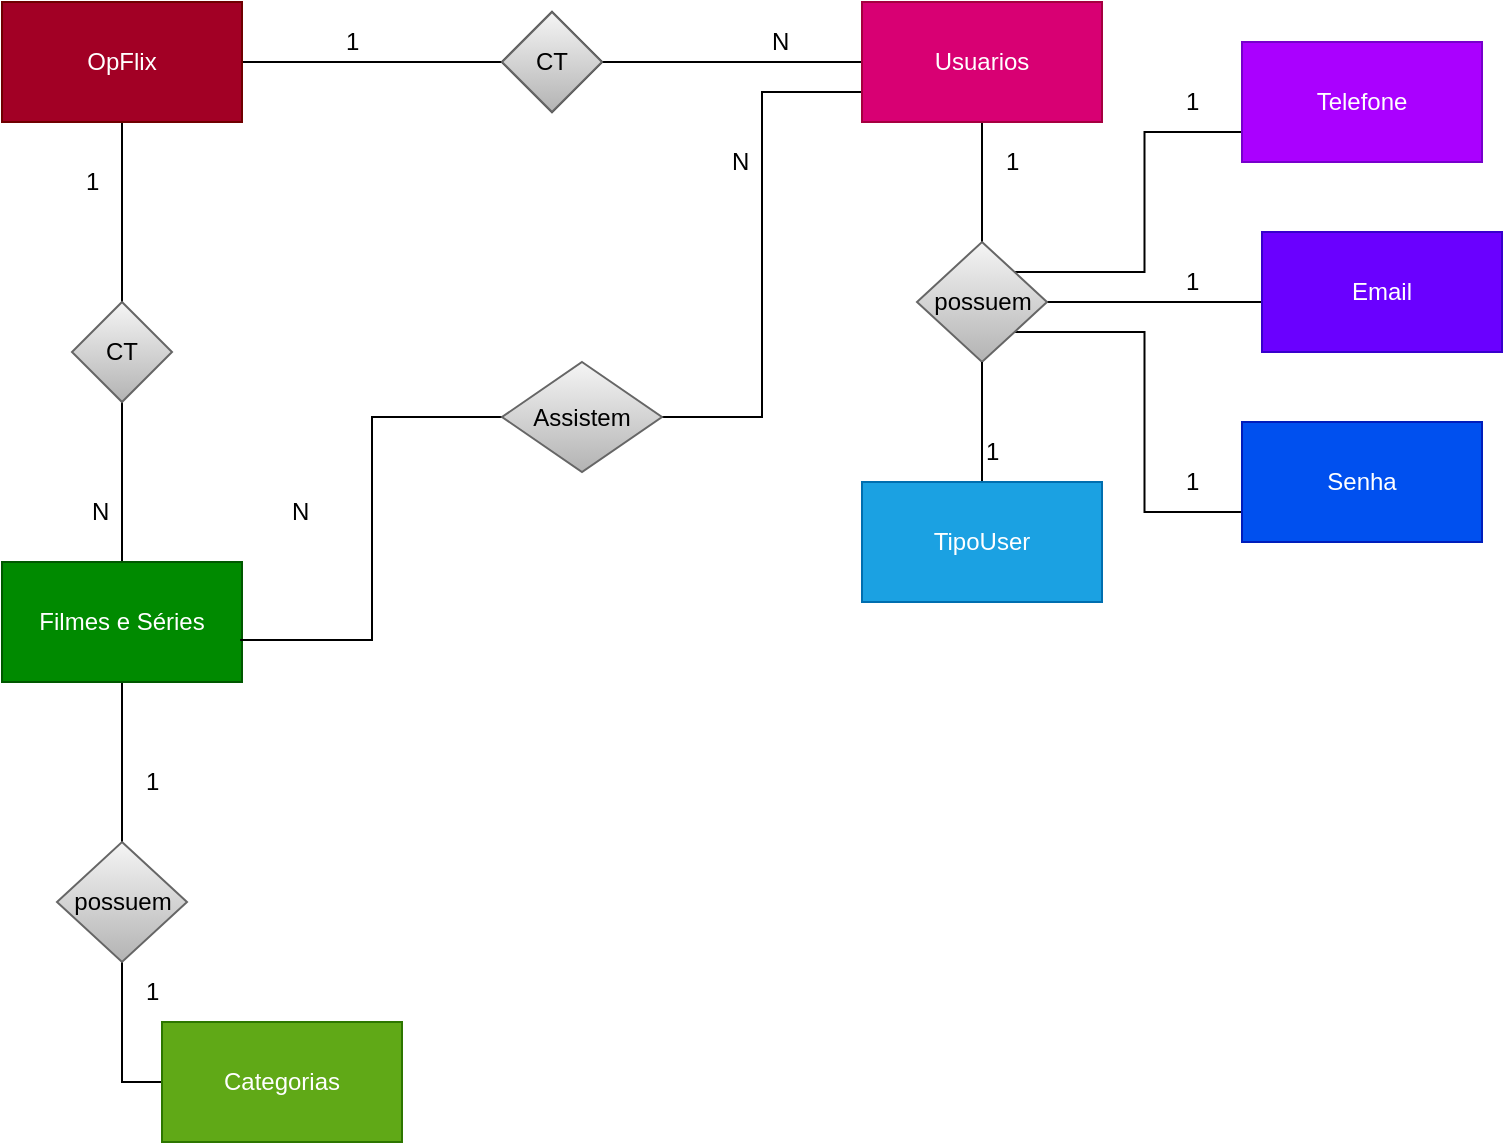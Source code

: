 <mxfile version="11.1.4" type="device"><diagram id="ZJYgaAGCyAN-b_0MWOb1" name="Page-1"><mxGraphModel dx="942" dy="616" grid="1" gridSize="10" guides="1" tooltips="1" connect="1" arrows="1" fold="1" page="1" pageScale="1" pageWidth="827" pageHeight="1169" math="0" shadow="0"><root><mxCell id="0"/><mxCell id="1" parent="0"/><mxCell id="7H1kOe0zTHcRQGW8op9f-2" style="edgeStyle=orthogonalEdgeStyle;rounded=0;orthogonalLoop=1;jettySize=auto;html=1;exitX=1;exitY=0.5;exitDx=0;exitDy=0;strokeWidth=1;endArrow=none;endFill=0;" edge="1" parent="1" source="7H1kOe0zTHcRQGW8op9f-1"><mxGeometry relative="1" as="geometry"><mxPoint x="280" y="328" as="targetPoint"/></mxGeometry></mxCell><mxCell id="7H1kOe0zTHcRQGW8op9f-11" style="edgeStyle=orthogonalEdgeStyle;rounded=0;orthogonalLoop=1;jettySize=auto;html=1;exitX=0.5;exitY=1;exitDx=0;exitDy=0;endArrow=none;endFill=0;strokeWidth=1;" edge="1" parent="1" source="7H1kOe0zTHcRQGW8op9f-1"><mxGeometry relative="1" as="geometry"><mxPoint x="80" y="458" as="targetPoint"/></mxGeometry></mxCell><mxCell id="7H1kOe0zTHcRQGW8op9f-1" value="OpFlix" style="rounded=0;whiteSpace=wrap;html=1;fillColor=#a20025;strokeColor=#6F0000;fontColor=#ffffff;" vertex="1" parent="1"><mxGeometry x="20" y="298" width="120" height="60" as="geometry"/></mxCell><mxCell id="7H1kOe0zTHcRQGW8op9f-7" style="edgeStyle=orthogonalEdgeStyle;rounded=0;orthogonalLoop=1;jettySize=auto;html=1;exitX=1;exitY=0.5;exitDx=0;exitDy=0;endArrow=none;endFill=0;strokeWidth=1;" edge="1" parent="1" source="7H1kOe0zTHcRQGW8op9f-5" target="7H1kOe0zTHcRQGW8op9f-6"><mxGeometry relative="1" as="geometry"/></mxCell><mxCell id="7H1kOe0zTHcRQGW8op9f-5" value="CT" style="rhombus;whiteSpace=wrap;html=1;" vertex="1" parent="1"><mxGeometry x="270" y="303" width="50" height="50" as="geometry"/></mxCell><mxCell id="7H1kOe0zTHcRQGW8op9f-23" style="edgeStyle=orthogonalEdgeStyle;rounded=0;orthogonalLoop=1;jettySize=auto;html=1;exitX=0.5;exitY=1;exitDx=0;exitDy=0;endArrow=none;endFill=0;strokeWidth=1;" edge="1" parent="1" source="7H1kOe0zTHcRQGW8op9f-6"><mxGeometry relative="1" as="geometry"><mxPoint x="510" y="428" as="targetPoint"/></mxGeometry></mxCell><mxCell id="7H1kOe0zTHcRQGW8op9f-31" style="edgeStyle=orthogonalEdgeStyle;rounded=0;orthogonalLoop=1;jettySize=auto;html=1;exitX=0;exitY=0.75;exitDx=0;exitDy=0;entryX=1;entryY=0.5;entryDx=0;entryDy=0;endArrow=none;endFill=0;strokeWidth=1;" edge="1" parent="1" source="7H1kOe0zTHcRQGW8op9f-6" target="7H1kOe0zTHcRQGW8op9f-30"><mxGeometry relative="1" as="geometry"/></mxCell><mxCell id="7H1kOe0zTHcRQGW8op9f-6" value="Usuarios" style="rounded=0;whiteSpace=wrap;html=1;fillColor=#d80073;strokeColor=#A50040;fontColor=#ffffff;" vertex="1" parent="1"><mxGeometry x="450" y="298" width="120" height="60" as="geometry"/></mxCell><mxCell id="7H1kOe0zTHcRQGW8op9f-9" value="1" style="text;html=1;resizable=0;points=[];autosize=1;align=left;verticalAlign=top;spacingTop=-4;" vertex="1" parent="1"><mxGeometry x="190" y="308" width="20" height="20" as="geometry"/></mxCell><mxCell id="7H1kOe0zTHcRQGW8op9f-10" value="N" style="text;html=1;resizable=0;points=[];autosize=1;align=left;verticalAlign=top;spacingTop=-4;" vertex="1" parent="1"><mxGeometry x="403" y="308" width="20" height="20" as="geometry"/></mxCell><mxCell id="7H1kOe0zTHcRQGW8op9f-13" style="edgeStyle=orthogonalEdgeStyle;rounded=0;orthogonalLoop=1;jettySize=auto;html=1;exitX=0.5;exitY=1;exitDx=0;exitDy=0;endArrow=none;endFill=0;strokeWidth=1;" edge="1" parent="1" source="7H1kOe0zTHcRQGW8op9f-12"><mxGeometry relative="1" as="geometry"><mxPoint x="80" y="578" as="targetPoint"/></mxGeometry></mxCell><mxCell id="7H1kOe0zTHcRQGW8op9f-12" value="CT" style="rhombus;whiteSpace=wrap;html=1;gradientColor=#b3b3b3;fillColor=#f5f5f5;strokeColor=#666666;" vertex="1" parent="1"><mxGeometry x="55" y="448" width="50" height="50" as="geometry"/></mxCell><mxCell id="7H1kOe0zTHcRQGW8op9f-15" style="edgeStyle=orthogonalEdgeStyle;rounded=0;orthogonalLoop=1;jettySize=auto;html=1;exitX=0.5;exitY=1;exitDx=0;exitDy=0;endArrow=none;endFill=0;strokeWidth=1;" edge="1" parent="1" source="7H1kOe0zTHcRQGW8op9f-14"><mxGeometry relative="1" as="geometry"><mxPoint x="80" y="738" as="targetPoint"/></mxGeometry></mxCell><mxCell id="7H1kOe0zTHcRQGW8op9f-14" value="Filmes e Séries" style="rounded=0;whiteSpace=wrap;html=1;fillColor=#008a00;strokeColor=#005700;fontColor=#ffffff;" vertex="1" parent="1"><mxGeometry x="20" y="578" width="120" height="60" as="geometry"/></mxCell><mxCell id="7H1kOe0zTHcRQGW8op9f-18" style="edgeStyle=orthogonalEdgeStyle;rounded=0;orthogonalLoop=1;jettySize=auto;html=1;exitX=0.5;exitY=1;exitDx=0;exitDy=0;endArrow=none;endFill=0;strokeWidth=1;entryX=0;entryY=0.5;entryDx=0;entryDy=0;" edge="1" parent="1" target="7H1kOe0zTHcRQGW8op9f-19"><mxGeometry relative="1" as="geometry"><mxPoint x="80" y="848" as="targetPoint"/><mxPoint x="80" y="778" as="sourcePoint"/><Array as="points"><mxPoint x="80" y="838"/></Array></mxGeometry></mxCell><mxCell id="7H1kOe0zTHcRQGW8op9f-19" value="Categorias" style="rounded=0;whiteSpace=wrap;html=1;fillColor=#60a917;strokeColor=#2D7600;fontColor=#ffffff;" vertex="1" parent="1"><mxGeometry x="100" y="808" width="120" height="60" as="geometry"/></mxCell><mxCell id="7H1kOe0zTHcRQGW8op9f-24" value="CT" style="rhombus;whiteSpace=wrap;html=1;gradientColor=#b3b3b3;fillColor=#f5f5f5;strokeColor=#666666;" vertex="1" parent="1"><mxGeometry x="270" y="303" width="50" height="50" as="geometry"/></mxCell><mxCell id="7H1kOe0zTHcRQGW8op9f-27" style="edgeStyle=orthogonalEdgeStyle;rounded=0;orthogonalLoop=1;jettySize=auto;html=1;exitX=0.5;exitY=1;exitDx=0;exitDy=0;endArrow=none;endFill=0;strokeWidth=1;" edge="1" parent="1" source="7H1kOe0zTHcRQGW8op9f-25"><mxGeometry relative="1" as="geometry"><mxPoint x="510" y="528" as="targetPoint"/></mxGeometry></mxCell><mxCell id="7H1kOe0zTHcRQGW8op9f-34" style="edgeStyle=orthogonalEdgeStyle;rounded=0;orthogonalLoop=1;jettySize=auto;html=1;exitX=1;exitY=0.5;exitDx=0;exitDy=0;endArrow=none;endFill=0;strokeWidth=1;" edge="1" parent="1" source="7H1kOe0zTHcRQGW8op9f-25"><mxGeometry relative="1" as="geometry"><mxPoint x="650" y="448" as="targetPoint"/></mxGeometry></mxCell><mxCell id="7H1kOe0zTHcRQGW8op9f-36" style="edgeStyle=orthogonalEdgeStyle;rounded=0;orthogonalLoop=1;jettySize=auto;html=1;exitX=1;exitY=0;exitDx=0;exitDy=0;endArrow=none;endFill=0;strokeWidth=1;entryX=0;entryY=0.75;entryDx=0;entryDy=0;" edge="1" parent="1" source="7H1kOe0zTHcRQGW8op9f-25" target="7H1kOe0zTHcRQGW8op9f-37"><mxGeometry relative="1" as="geometry"><mxPoint x="630" y="368" as="targetPoint"/></mxGeometry></mxCell><mxCell id="7H1kOe0zTHcRQGW8op9f-40" style="edgeStyle=orthogonalEdgeStyle;rounded=0;orthogonalLoop=1;jettySize=auto;html=1;exitX=1;exitY=1;exitDx=0;exitDy=0;entryX=0;entryY=0.75;entryDx=0;entryDy=0;endArrow=none;endFill=0;strokeWidth=1;" edge="1" parent="1" source="7H1kOe0zTHcRQGW8op9f-25" target="7H1kOe0zTHcRQGW8op9f-39"><mxGeometry relative="1" as="geometry"/></mxCell><mxCell id="7H1kOe0zTHcRQGW8op9f-25" value="possuem" style="rhombus;whiteSpace=wrap;html=1;gradientColor=#b3b3b3;fillColor=#f5f5f5;strokeColor=#666666;" vertex="1" parent="1"><mxGeometry x="477.5" y="418" width="65" height="60" as="geometry"/></mxCell><mxCell id="7H1kOe0zTHcRQGW8op9f-29" value="" style="edgeStyle=orthogonalEdgeStyle;rounded=0;orthogonalLoop=1;jettySize=auto;html=1;endArrow=none;endFill=0;strokeWidth=1;" edge="1" parent="1" source="7H1kOe0zTHcRQGW8op9f-28" target="7H1kOe0zTHcRQGW8op9f-25"><mxGeometry relative="1" as="geometry"/></mxCell><mxCell id="7H1kOe0zTHcRQGW8op9f-28" value="TipoUser" style="rounded=0;whiteSpace=wrap;html=1;fillColor=#1ba1e2;strokeColor=#006EAF;fontColor=#ffffff;" vertex="1" parent="1"><mxGeometry x="450" y="538" width="120" height="60" as="geometry"/></mxCell><mxCell id="7H1kOe0zTHcRQGW8op9f-32" style="edgeStyle=orthogonalEdgeStyle;rounded=0;orthogonalLoop=1;jettySize=auto;html=1;exitX=0;exitY=0.5;exitDx=0;exitDy=0;entryX=0.992;entryY=0.65;entryDx=0;entryDy=0;entryPerimeter=0;endArrow=none;endFill=0;strokeWidth=1;" edge="1" parent="1" source="7H1kOe0zTHcRQGW8op9f-30" target="7H1kOe0zTHcRQGW8op9f-14"><mxGeometry relative="1" as="geometry"/></mxCell><mxCell id="7H1kOe0zTHcRQGW8op9f-30" value="Assistem" style="rhombus;whiteSpace=wrap;html=1;gradientColor=#b3b3b3;fillColor=#f5f5f5;strokeColor=#666666;" vertex="1" parent="1"><mxGeometry x="270" y="478" width="80" height="55" as="geometry"/></mxCell><mxCell id="7H1kOe0zTHcRQGW8op9f-33" value="possuem" style="rhombus;whiteSpace=wrap;html=1;gradientColor=#b3b3b3;fillColor=#f5f5f5;strokeColor=#666666;" vertex="1" parent="1"><mxGeometry x="47.5" y="718" width="65" height="60" as="geometry"/></mxCell><mxCell id="7H1kOe0zTHcRQGW8op9f-35" value="Email" style="rounded=0;whiteSpace=wrap;html=1;fillColor=#6a00ff;strokeColor=#3700CC;fontColor=#ffffff;" vertex="1" parent="1"><mxGeometry x="650" y="413" width="120" height="60" as="geometry"/></mxCell><mxCell id="7H1kOe0zTHcRQGW8op9f-37" value="Telefone" style="rounded=0;whiteSpace=wrap;html=1;fillColor=#aa00ff;strokeColor=#7700CC;fontColor=#ffffff;" vertex="1" parent="1"><mxGeometry x="640" y="318" width="120" height="60" as="geometry"/></mxCell><mxCell id="7H1kOe0zTHcRQGW8op9f-39" value="Senha" style="rounded=0;whiteSpace=wrap;html=1;fillColor=#0050ef;strokeColor=#001DBC;fontColor=#ffffff;" vertex="1" parent="1"><mxGeometry x="640" y="508" width="120" height="60" as="geometry"/></mxCell><mxCell id="7H1kOe0zTHcRQGW8op9f-42" value="N" style="text;html=1;resizable=0;points=[];autosize=1;align=left;verticalAlign=top;spacingTop=-4;" vertex="1" parent="1"><mxGeometry x="62.5" y="543" width="20" height="20" as="geometry"/></mxCell><mxCell id="7H1kOe0zTHcRQGW8op9f-44" value="N" style="text;html=1;resizable=0;points=[];autosize=1;align=left;verticalAlign=top;spacingTop=-4;" vertex="1" parent="1"><mxGeometry x="162.5" y="543" width="20" height="20" as="geometry"/></mxCell><mxCell id="7H1kOe0zTHcRQGW8op9f-43" value="N" style="text;html=1;resizable=0;points=[];autosize=1;align=left;verticalAlign=top;spacingTop=-4;" vertex="1" parent="1"><mxGeometry x="383" y="368" width="20" height="20" as="geometry"/></mxCell><mxCell id="7H1kOe0zTHcRQGW8op9f-46" value="1" style="text;html=1;resizable=0;points=[];autosize=1;align=left;verticalAlign=top;spacingTop=-4;" vertex="1" parent="1"><mxGeometry x="60" y="378" width="20" height="20" as="geometry"/></mxCell><mxCell id="7H1kOe0zTHcRQGW8op9f-47" value="1" style="text;html=1;resizable=0;points=[];autosize=1;align=left;verticalAlign=top;spacingTop=-4;" vertex="1" parent="1"><mxGeometry x="90" y="783" width="20" height="20" as="geometry"/></mxCell><mxCell id="7H1kOe0zTHcRQGW8op9f-48" value="1" style="text;html=1;resizable=0;points=[];autosize=1;align=left;verticalAlign=top;spacingTop=-4;" vertex="1" parent="1"><mxGeometry x="90" y="678" width="20" height="20" as="geometry"/></mxCell><mxCell id="7H1kOe0zTHcRQGW8op9f-49" value="1" style="text;html=1;resizable=0;points=[];autosize=1;align=left;verticalAlign=top;spacingTop=-4;" vertex="1" parent="1"><mxGeometry x="520" y="368" width="20" height="20" as="geometry"/></mxCell><mxCell id="7H1kOe0zTHcRQGW8op9f-50" value="1" style="text;html=1;resizable=0;points=[];autosize=1;align=left;verticalAlign=top;spacingTop=-4;" vertex="1" parent="1"><mxGeometry x="510" y="513" width="20" height="20" as="geometry"/></mxCell><mxCell id="7H1kOe0zTHcRQGW8op9f-51" value="1" style="text;html=1;resizable=0;points=[];autosize=1;align=left;verticalAlign=top;spacingTop=-4;" vertex="1" parent="1"><mxGeometry x="610" y="338" width="20" height="20" as="geometry"/></mxCell><mxCell id="7H1kOe0zTHcRQGW8op9f-52" value="1" style="text;html=1;resizable=0;points=[];autosize=1;align=left;verticalAlign=top;spacingTop=-4;" vertex="1" parent="1"><mxGeometry x="610" y="428" width="20" height="20" as="geometry"/></mxCell><mxCell id="7H1kOe0zTHcRQGW8op9f-53" value="1" style="text;html=1;resizable=0;points=[];autosize=1;align=left;verticalAlign=top;spacingTop=-4;" vertex="1" parent="1"><mxGeometry x="610" y="528" width="20" height="20" as="geometry"/></mxCell></root></mxGraphModel></diagram><diagram id="9L1ndlgiWC2CXFkHungJ" name="Page-2"><mxGraphModel dx="942" dy="616" grid="1" gridSize="10" guides="1" tooltips="1" connect="1" arrows="1" fold="1" page="1" pageScale="1" pageWidth="827" pageHeight="1169" math="0" shadow="0"><root><mxCell id="iKICpCi2iABHY3CLOgGs-0"/><mxCell id="iKICpCi2iABHY3CLOgGs-1" parent="iKICpCi2iABHY3CLOgGs-0"/><mxCell id="iKICpCi2iABHY3CLOgGs-2" value="Usuarios" style="swimlane;fontStyle=0;childLayout=stackLayout;horizontal=1;startSize=26;fillColor=#dae8fc;horizontalStack=0;resizeParent=1;resizeParentMax=0;resizeLast=0;collapsible=1;marginBottom=0;swimlaneFillColor=#ffffff;align=center;fontSize=14;gradientColor=#7ea6e0;strokeColor=#6c8ebf;" vertex="1" parent="iKICpCi2iABHY3CLOgGs-1"><mxGeometry x="20" y="20" width="160" height="276" as="geometry"/></mxCell><mxCell id="iKICpCi2iABHY3CLOgGs-3" value="IdUsuario : int" style="shape=partialRectangle;top=0;left=0;right=0;bottom=1;align=left;verticalAlign=middle;fillColor=none;spacingLeft=34;spacingRight=4;overflow=hidden;rotatable=0;points=[[0,0.5],[1,0.5]];portConstraint=eastwest;dropTarget=0;fontStyle=5;fontSize=12;" vertex="1" parent="iKICpCi2iABHY3CLOgGs-2"><mxGeometry y="26" width="160" height="30" as="geometry"/></mxCell><mxCell id="iKICpCi2iABHY3CLOgGs-4" value="PK" style="shape=partialRectangle;top=0;left=0;bottom=0;fillColor=none;align=left;verticalAlign=middle;spacingLeft=4;spacingRight=4;overflow=hidden;rotatable=0;points=[];portConstraint=eastwest;part=1;fontSize=12;" vertex="1" connectable="0" parent="iKICpCi2iABHY3CLOgGs-3"><mxGeometry width="30" height="30" as="geometry"/></mxCell><mxCell id="iKICpCi2iABHY3CLOgGs-5" value="Nome :Varchar(120)" style="shape=partialRectangle;top=0;left=0;right=0;bottom=0;align=left;verticalAlign=top;fillColor=none;spacingLeft=34;spacingRight=4;overflow=hidden;rotatable=0;points=[[0,0.5],[1,0.5]];portConstraint=eastwest;dropTarget=0;fontSize=12;" vertex="1" parent="iKICpCi2iABHY3CLOgGs-2"><mxGeometry y="56" width="160" height="26" as="geometry"/></mxCell><mxCell id="iKICpCi2iABHY3CLOgGs-6" value="" style="shape=partialRectangle;top=0;left=0;bottom=0;fillColor=none;align=left;verticalAlign=top;spacingLeft=4;spacingRight=4;overflow=hidden;rotatable=0;points=[];portConstraint=eastwest;part=1;fontSize=12;" vertex="1" connectable="0" parent="iKICpCi2iABHY3CLOgGs-5"><mxGeometry width="30" height="26" as="geometry"/></mxCell><mxCell id="iKICpCi2iABHY3CLOgGs-7" value="Email :Varchar(120)" style="shape=partialRectangle;top=0;left=0;right=0;bottom=0;align=left;verticalAlign=top;fillColor=none;spacingLeft=34;spacingRight=4;overflow=hidden;rotatable=0;points=[[0,0.5],[1,0.5]];portConstraint=eastwest;dropTarget=0;fontSize=12;" vertex="1" parent="iKICpCi2iABHY3CLOgGs-2"><mxGeometry y="82" width="160" height="26" as="geometry"/></mxCell><mxCell id="iKICpCi2iABHY3CLOgGs-8" value="" style="shape=partialRectangle;top=0;left=0;bottom=0;fillColor=none;align=left;verticalAlign=top;spacingLeft=4;spacingRight=4;overflow=hidden;rotatable=0;points=[];portConstraint=eastwest;part=1;fontSize=12;" vertex="1" connectable="0" parent="iKICpCi2iABHY3CLOgGs-7"><mxGeometry width="30" height="26" as="geometry"/></mxCell><mxCell id="iKICpCi2iABHY3CLOgGs-9" value="Senha :Varchar(120)" style="shape=partialRectangle;top=0;left=0;right=0;bottom=0;align=left;verticalAlign=top;fillColor=none;spacingLeft=34;spacingRight=4;overflow=hidden;rotatable=0;points=[[0,0.5],[1,0.5]];portConstraint=eastwest;dropTarget=0;fontSize=12;" vertex="1" parent="iKICpCi2iABHY3CLOgGs-2"><mxGeometry y="108" width="160" height="26" as="geometry"/></mxCell><mxCell id="iKICpCi2iABHY3CLOgGs-10" value="" style="shape=partialRectangle;top=0;left=0;bottom=0;fillColor=none;align=left;verticalAlign=top;spacingLeft=4;spacingRight=4;overflow=hidden;rotatable=0;points=[];portConstraint=eastwest;part=1;fontSize=12;" vertex="1" connectable="0" parent="iKICpCi2iABHY3CLOgGs-9"><mxGeometry width="30" height="26" as="geometry"/></mxCell><mxCell id="iKICpCi2iABHY3CLOgGs-11" value="" style="shape=partialRectangle;top=0;left=0;right=0;bottom=0;align=left;verticalAlign=top;fillColor=none;spacingLeft=34;spacingRight=4;overflow=hidden;rotatable=0;points=[[0,0.5],[1,0.5]];portConstraint=eastwest;dropTarget=0;fontSize=12;" vertex="1" parent="iKICpCi2iABHY3CLOgGs-2"><mxGeometry y="134" width="160" height="116" as="geometry"/></mxCell><mxCell id="iKICpCi2iABHY3CLOgGs-12" value="" style="shape=partialRectangle;top=0;left=0;bottom=0;fillColor=none;align=left;verticalAlign=top;spacingLeft=4;spacingRight=4;overflow=hidden;rotatable=0;points=[];portConstraint=eastwest;part=1;fontSize=12;" vertex="1" connectable="0" parent="iKICpCi2iABHY3CLOgGs-11"><mxGeometry width="30" height="116" as="geometry"/></mxCell><mxCell id="iKICpCi2iABHY3CLOgGs-22" value="TipoUser :int" style="shape=partialRectangle;top=0;left=0;right=0;bottom=0;align=left;verticalAlign=top;fillColor=none;spacingLeft=34;spacingRight=4;overflow=hidden;rotatable=0;points=[[0,0.5],[1,0.5]];portConstraint=eastwest;dropTarget=0;fontSize=12;" vertex="1" parent="iKICpCi2iABHY3CLOgGs-2"><mxGeometry y="250" width="160" height="26" as="geometry"/></mxCell><mxCell id="iKICpCi2iABHY3CLOgGs-23" value="FK" style="shape=partialRectangle;top=0;left=0;bottom=0;fillColor=none;align=left;verticalAlign=top;spacingLeft=4;spacingRight=4;overflow=hidden;rotatable=0;points=[];portConstraint=eastwest;part=1;fontSize=12;" vertex="1" connectable="0" parent="iKICpCi2iABHY3CLOgGs-22"><mxGeometry width="30" height="26" as="geometry"/></mxCell><mxCell id="iKICpCi2iABHY3CLOgGs-14" value="Telefone: Char(10)" style="shape=partialRectangle;top=0;left=0;right=0;bottom=0;align=left;verticalAlign=top;fillColor=none;spacingLeft=34;spacingRight=4;overflow=hidden;rotatable=0;points=[[0,0.5],[1,0.5]];portConstraint=eastwest;dropTarget=0;fontSize=12;" vertex="1" parent="iKICpCi2iABHY3CLOgGs-1"><mxGeometry x="20" y="164" width="160" height="26" as="geometry"/></mxCell><mxCell id="iKICpCi2iABHY3CLOgGs-15" value="" style="shape=partialRectangle;top=0;left=0;bottom=0;fillColor=none;align=left;verticalAlign=top;spacingLeft=4;spacingRight=4;overflow=hidden;rotatable=0;points=[];portConstraint=eastwest;part=1;fontSize=12;" vertex="1" connectable="0" parent="iKICpCi2iABHY3CLOgGs-14"><mxGeometry width="30" height="26" as="geometry"/></mxCell><mxCell id="iKICpCi2iABHY3CLOgGs-18" value="CEP : Char(10)" style="shape=partialRectangle;top=0;left=0;right=0;bottom=0;align=left;verticalAlign=top;fillColor=none;spacingLeft=34;spacingRight=4;overflow=hidden;rotatable=0;points=[[0,0.5],[1,0.5]];portConstraint=eastwest;dropTarget=0;fontSize=12;" vertex="1" parent="iKICpCi2iABHY3CLOgGs-1"><mxGeometry x="20" y="200" width="160" height="26" as="geometry"/></mxCell><mxCell id="iKICpCi2iABHY3CLOgGs-19" value="" style="shape=partialRectangle;top=0;left=0;bottom=0;fillColor=none;align=left;verticalAlign=top;spacingLeft=4;spacingRight=4;overflow=hidden;rotatable=0;points=[];portConstraint=eastwest;part=1;fontSize=12;" vertex="1" connectable="0" parent="iKICpCi2iABHY3CLOgGs-18"><mxGeometry width="30" height="26" as="geometry"/></mxCell><mxCell id="iKICpCi2iABHY3CLOgGs-20" value="Numero : int" style="shape=partialRectangle;top=0;left=0;right=0;bottom=0;align=left;verticalAlign=top;fillColor=none;spacingLeft=34;spacingRight=4;overflow=hidden;rotatable=0;points=[[0,0.5],[1,0.5]];portConstraint=eastwest;dropTarget=0;fontSize=12;" vertex="1" parent="iKICpCi2iABHY3CLOgGs-1"><mxGeometry x="20" y="236" width="160" height="26" as="geometry"/></mxCell><mxCell id="iKICpCi2iABHY3CLOgGs-21" value="" style="shape=partialRectangle;top=0;left=0;bottom=0;fillColor=none;align=left;verticalAlign=top;spacingLeft=4;spacingRight=4;overflow=hidden;rotatable=0;points=[];portConstraint=eastwest;part=1;fontSize=12;" vertex="1" connectable="0" parent="iKICpCi2iABHY3CLOgGs-20"><mxGeometry width="30" height="26" as="geometry"/></mxCell><mxCell id="iKICpCi2iABHY3CLOgGs-24" value="TipoUser" style="swimlane;fontStyle=0;childLayout=stackLayout;horizontal=1;startSize=26;fillColor=#f8cecc;horizontalStack=0;resizeParent=1;resizeParentMax=0;resizeLast=0;collapsible=1;marginBottom=0;swimlaneFillColor=#ffffff;align=center;fontSize=14;gradientColor=#ea6b66;strokeColor=#b85450;" vertex="1" parent="iKICpCi2iABHY3CLOgGs-1"><mxGeometry x="240" y="20" width="160" height="82" as="geometry"/></mxCell><mxCell id="iKICpCi2iABHY3CLOgGs-25" value="IdTipo :int" style="shape=partialRectangle;top=0;left=0;right=0;bottom=1;align=left;verticalAlign=middle;fillColor=none;spacingLeft=34;spacingRight=4;overflow=hidden;rotatable=0;points=[[0,0.5],[1,0.5]];portConstraint=eastwest;dropTarget=0;fontStyle=5;fontSize=12;" vertex="1" parent="iKICpCi2iABHY3CLOgGs-24"><mxGeometry y="26" width="160" height="30" as="geometry"/></mxCell><mxCell id="iKICpCi2iABHY3CLOgGs-26" value="PK" style="shape=partialRectangle;top=0;left=0;bottom=0;fillColor=none;align=left;verticalAlign=middle;spacingLeft=4;spacingRight=4;overflow=hidden;rotatable=0;points=[];portConstraint=eastwest;part=1;fontSize=12;" vertex="1" connectable="0" parent="iKICpCi2iABHY3CLOgGs-25"><mxGeometry width="30" height="30" as="geometry"/></mxCell><mxCell id="iKICpCi2iABHY3CLOgGs-27" value="Nome :Varchar(30)" style="shape=partialRectangle;top=0;left=0;right=0;bottom=0;align=left;verticalAlign=top;fillColor=none;spacingLeft=34;spacingRight=4;overflow=hidden;rotatable=0;points=[[0,0.5],[1,0.5]];portConstraint=eastwest;dropTarget=0;fontSize=12;" vertex="1" parent="iKICpCi2iABHY3CLOgGs-24"><mxGeometry y="56" width="160" height="26" as="geometry"/></mxCell><mxCell id="iKICpCi2iABHY3CLOgGs-28" value="" style="shape=partialRectangle;top=0;left=0;bottom=0;fillColor=none;align=left;verticalAlign=top;spacingLeft=4;spacingRight=4;overflow=hidden;rotatable=0;points=[];portConstraint=eastwest;part=1;fontSize=12;" vertex="1" connectable="0" parent="iKICpCi2iABHY3CLOgGs-27"><mxGeometry width="30" height="26" as="geometry"/></mxCell><mxCell id="iKICpCi2iABHY3CLOgGs-35" style="edgeStyle=orthogonalEdgeStyle;rounded=0;orthogonalLoop=1;jettySize=auto;html=1;exitX=0;exitY=0.5;exitDx=0;exitDy=0;endArrow=none;endFill=0;strokeWidth=1;" edge="1" parent="iKICpCi2iABHY3CLOgGs-1" source="iKICpCi2iABHY3CLOgGs-27" target="iKICpCi2iABHY3CLOgGs-22"><mxGeometry relative="1" as="geometry"/></mxCell><mxCell id="iKICpCi2iABHY3CLOgGs-36" value="Lançamentos" style="swimlane;fontStyle=0;childLayout=stackLayout;horizontal=1;startSize=26;fillColor=#d5e8d4;horizontalStack=0;resizeParent=1;resizeParentMax=0;resizeLast=0;collapsible=1;marginBottom=0;swimlaneFillColor=#ffffff;align=center;fontSize=14;gradientColor=#97d077;strokeColor=#82b366;" vertex="1" parent="iKICpCi2iABHY3CLOgGs-1"><mxGeometry x="495" y="304" width="160" height="250" as="geometry"/></mxCell><mxCell id="iKICpCi2iABHY3CLOgGs-37" value="IdLancamento :int" style="shape=partialRectangle;top=0;left=0;right=0;bottom=1;align=left;verticalAlign=middle;fillColor=none;spacingLeft=34;spacingRight=4;overflow=hidden;rotatable=0;points=[[0,0.5],[1,0.5]];portConstraint=eastwest;dropTarget=0;fontStyle=5;fontSize=12;" vertex="1" parent="iKICpCi2iABHY3CLOgGs-36"><mxGeometry y="26" width="160" height="30" as="geometry"/></mxCell><mxCell id="iKICpCi2iABHY3CLOgGs-38" value="PK" style="shape=partialRectangle;top=0;left=0;bottom=0;fillColor=none;align=left;verticalAlign=middle;spacingLeft=4;spacingRight=4;overflow=hidden;rotatable=0;points=[];portConstraint=eastwest;part=1;fontSize=12;" vertex="1" connectable="0" parent="iKICpCi2iABHY3CLOgGs-37"><mxGeometry width="30" height="30" as="geometry"/></mxCell><mxCell id="iKICpCi2iABHY3CLOgGs-39" value="Nome :Varchar(155)" style="shape=partialRectangle;top=0;left=0;right=0;bottom=0;align=left;verticalAlign=top;fillColor=none;spacingLeft=34;spacingRight=4;overflow=hidden;rotatable=0;points=[[0,0.5],[1,0.5]];portConstraint=eastwest;dropTarget=0;fontSize=12;" vertex="1" parent="iKICpCi2iABHY3CLOgGs-36"><mxGeometry y="56" width="160" height="26" as="geometry"/></mxCell><mxCell id="iKICpCi2iABHY3CLOgGs-40" value="" style="shape=partialRectangle;top=0;left=0;bottom=0;fillColor=none;align=left;verticalAlign=top;spacingLeft=4;spacingRight=4;overflow=hidden;rotatable=0;points=[];portConstraint=eastwest;part=1;fontSize=12;" vertex="1" connectable="0" parent="iKICpCi2iABHY3CLOgGs-39"><mxGeometry width="30" height="26" as="geometry"/></mxCell><mxCell id="iKICpCi2iABHY3CLOgGs-41" value="IdTipoTitulo :int" style="shape=partialRectangle;top=0;left=0;right=0;bottom=0;align=left;verticalAlign=top;fillColor=none;spacingLeft=34;spacingRight=4;overflow=hidden;rotatable=0;points=[[0,0.5],[1,0.5]];portConstraint=eastwest;dropTarget=0;fontSize=12;" vertex="1" parent="iKICpCi2iABHY3CLOgGs-36"><mxGeometry y="82" width="160" height="26" as="geometry"/></mxCell><mxCell id="iKICpCi2iABHY3CLOgGs-42" value="FK" style="shape=partialRectangle;top=0;left=0;bottom=0;fillColor=none;align=left;verticalAlign=top;spacingLeft=4;spacingRight=4;overflow=hidden;rotatable=0;points=[];portConstraint=eastwest;part=1;fontSize=12;" vertex="1" connectable="0" parent="iKICpCi2iABHY3CLOgGs-41"><mxGeometry width="30" height="26" as="geometry"/></mxCell><mxCell id="iKICpCi2iABHY3CLOgGs-43" value="Sinopse : Text" style="shape=partialRectangle;top=0;left=0;right=0;bottom=0;align=left;verticalAlign=top;fillColor=none;spacingLeft=34;spacingRight=4;overflow=hidden;rotatable=0;points=[[0,0.5],[1,0.5]];portConstraint=eastwest;dropTarget=0;fontSize=12;" vertex="1" parent="iKICpCi2iABHY3CLOgGs-36"><mxGeometry y="108" width="160" height="26" as="geometry"/></mxCell><mxCell id="iKICpCi2iABHY3CLOgGs-44" value="" style="shape=partialRectangle;top=0;left=0;bottom=0;fillColor=none;align=left;verticalAlign=top;spacingLeft=4;spacingRight=4;overflow=hidden;rotatable=0;points=[];portConstraint=eastwest;part=1;fontSize=12;" vertex="1" connectable="0" parent="iKICpCi2iABHY3CLOgGs-43"><mxGeometry width="30" height="26" as="geometry"/></mxCell><mxCell id="iKICpCi2iABHY3CLOgGs-47" value="IdCategoria :int" style="shape=partialRectangle;top=0;left=0;right=0;bottom=0;align=left;verticalAlign=top;fillColor=none;spacingLeft=34;spacingRight=4;overflow=hidden;rotatable=0;points=[[0,0.5],[1,0.5]];portConstraint=eastwest;dropTarget=0;fontSize=12;" vertex="1" parent="iKICpCi2iABHY3CLOgGs-36"><mxGeometry y="134" width="160" height="26" as="geometry"/></mxCell><mxCell id="iKICpCi2iABHY3CLOgGs-48" value="FK" style="shape=partialRectangle;top=0;left=0;bottom=0;fillColor=none;align=left;verticalAlign=top;spacingLeft=4;spacingRight=4;overflow=hidden;rotatable=0;points=[];portConstraint=eastwest;part=1;fontSize=12;" vertex="1" connectable="0" parent="iKICpCi2iABHY3CLOgGs-47"><mxGeometry width="30" height="26" as="geometry"/></mxCell><mxCell id="iKICpCi2iABHY3CLOgGs-49" value="Duracao :Varchar(20)" style="shape=partialRectangle;top=0;left=0;right=0;bottom=0;align=left;verticalAlign=top;fillColor=none;spacingLeft=34;spacingRight=4;overflow=hidden;rotatable=0;points=[[0,0.5],[1,0.5]];portConstraint=eastwest;dropTarget=0;fontSize=12;" vertex="1" parent="iKICpCi2iABHY3CLOgGs-36"><mxGeometry y="160" width="160" height="26" as="geometry"/></mxCell><mxCell id="iKICpCi2iABHY3CLOgGs-50" value="" style="shape=partialRectangle;top=0;left=0;bottom=0;fillColor=none;align=left;verticalAlign=top;spacingLeft=4;spacingRight=4;overflow=hidden;rotatable=0;points=[];portConstraint=eastwest;part=1;fontSize=12;" vertex="1" connectable="0" parent="iKICpCi2iABHY3CLOgGs-49"><mxGeometry width="30" height="26" as="geometry"/></mxCell><mxCell id="iKICpCi2iABHY3CLOgGs-51" value="DataLancamento :Date" style="shape=partialRectangle;top=0;left=0;right=0;bottom=0;align=left;verticalAlign=top;fillColor=none;spacingLeft=34;spacingRight=4;overflow=hidden;rotatable=0;points=[[0,0.5],[1,0.5]];portConstraint=eastwest;dropTarget=0;fontSize=12;" vertex="1" parent="iKICpCi2iABHY3CLOgGs-36"><mxGeometry y="186" width="160" height="26" as="geometry"/></mxCell><mxCell id="iKICpCi2iABHY3CLOgGs-52" value="" style="shape=partialRectangle;top=0;left=0;bottom=0;fillColor=none;align=left;verticalAlign=top;spacingLeft=4;spacingRight=4;overflow=hidden;rotatable=0;points=[];portConstraint=eastwest;part=1;fontSize=12;" vertex="1" connectable="0" parent="iKICpCi2iABHY3CLOgGs-51"><mxGeometry width="30" height="26" as="geometry"/></mxCell><mxCell id="iKICpCi2iABHY3CLOgGs-45" value="" style="shape=partialRectangle;top=0;left=0;right=0;bottom=0;align=left;verticalAlign=top;fillColor=none;spacingLeft=34;spacingRight=4;overflow=hidden;rotatable=0;points=[[0,0.5],[1,0.5]];portConstraint=eastwest;dropTarget=0;fontSize=12;" vertex="1" parent="iKICpCi2iABHY3CLOgGs-36"><mxGeometry y="212" width="160" height="38" as="geometry"/></mxCell><mxCell id="iKICpCi2iABHY3CLOgGs-46" value="" style="shape=partialRectangle;top=0;left=0;bottom=0;fillColor=none;align=left;verticalAlign=top;spacingLeft=4;spacingRight=4;overflow=hidden;rotatable=0;points=[];portConstraint=eastwest;part=1;fontSize=12;" vertex="1" connectable="0" parent="iKICpCi2iABHY3CLOgGs-45"><mxGeometry width="30" height="38" as="geometry"/></mxCell><mxCell id="iKICpCi2iABHY3CLOgGs-74" style="edgeStyle=orthogonalEdgeStyle;rounded=0;orthogonalLoop=1;jettySize=auto;html=1;exitX=0;exitY=0.5;exitDx=0;exitDy=0;entryX=0.75;entryY=-0.308;entryDx=0;entryDy=0;entryPerimeter=0;endArrow=none;endFill=0;strokeWidth=1;" edge="1" parent="iKICpCi2iABHY3CLOgGs-1" source="iKICpCi2iABHY3CLOgGs-53" target="iKICpCi2iABHY3CLOgGs-70"><mxGeometry relative="1" as="geometry"/></mxCell><mxCell id="iKICpCi2iABHY3CLOgGs-53" value="IdPlataforma :int" style="shape=partialRectangle;top=0;left=0;right=0;bottom=0;align=left;verticalAlign=top;fillColor=none;spacingLeft=34;spacingRight=4;overflow=hidden;rotatable=0;points=[[0,0.5],[1,0.5]];portConstraint=eastwest;dropTarget=0;fontSize=12;" vertex="1" parent="iKICpCi2iABHY3CLOgGs-1"><mxGeometry x="495" y="515" width="160" height="26" as="geometry"/></mxCell><mxCell id="iKICpCi2iABHY3CLOgGs-54" value="FK" style="shape=partialRectangle;top=0;left=0;bottom=0;fillColor=none;align=left;verticalAlign=top;spacingLeft=4;spacingRight=4;overflow=hidden;rotatable=0;points=[];portConstraint=eastwest;part=1;fontSize=12;" vertex="1" connectable="0" parent="iKICpCi2iABHY3CLOgGs-53"><mxGeometry width="30" height="26" as="geometry"/></mxCell><mxCell id="iKICpCi2iABHY3CLOgGs-55" value="TipoTitulo" style="swimlane;fontStyle=0;childLayout=stackLayout;horizontal=1;startSize=26;fillColor=#e6d0de;horizontalStack=0;resizeParent=1;resizeParentMax=0;resizeLast=0;collapsible=1;marginBottom=0;swimlaneFillColor=#ffffff;align=center;fontSize=14;gradientColor=#d5739d;strokeColor=#996185;" vertex="1" parent="iKICpCi2iABHY3CLOgGs-1"><mxGeometry x="320" y="167" width="160" height="92" as="geometry"/></mxCell><mxCell id="iKICpCi2iABHY3CLOgGs-56" value="IdTipoTitulo :int" style="shape=partialRectangle;top=0;left=0;right=0;bottom=1;align=left;verticalAlign=middle;fillColor=none;spacingLeft=34;spacingRight=4;overflow=hidden;rotatable=0;points=[[0,0.5],[1,0.5]];portConstraint=eastwest;dropTarget=0;fontStyle=5;fontSize=12;" vertex="1" parent="iKICpCi2iABHY3CLOgGs-55"><mxGeometry y="26" width="160" height="30" as="geometry"/></mxCell><mxCell id="iKICpCi2iABHY3CLOgGs-57" value="PK" style="shape=partialRectangle;top=0;left=0;bottom=0;fillColor=none;align=left;verticalAlign=middle;spacingLeft=4;spacingRight=4;overflow=hidden;rotatable=0;points=[];portConstraint=eastwest;part=1;fontSize=12;" vertex="1" connectable="0" parent="iKICpCi2iABHY3CLOgGs-56"><mxGeometry width="30" height="30" as="geometry"/></mxCell><mxCell id="iKICpCi2iABHY3CLOgGs-58" value="Nome :Varchar(100)" style="shape=partialRectangle;top=0;left=0;right=0;bottom=0;align=left;verticalAlign=top;fillColor=none;spacingLeft=34;spacingRight=4;overflow=hidden;rotatable=0;points=[[0,0.5],[1,0.5]];portConstraint=eastwest;dropTarget=0;fontSize=12;" vertex="1" parent="iKICpCi2iABHY3CLOgGs-55"><mxGeometry y="56" width="160" height="26" as="geometry"/></mxCell><mxCell id="iKICpCi2iABHY3CLOgGs-59" value="" style="shape=partialRectangle;top=0;left=0;bottom=0;fillColor=none;align=left;verticalAlign=top;spacingLeft=4;spacingRight=4;overflow=hidden;rotatable=0;points=[];portConstraint=eastwest;part=1;fontSize=12;" vertex="1" connectable="0" parent="iKICpCi2iABHY3CLOgGs-58"><mxGeometry width="30" height="26" as="geometry"/></mxCell><mxCell id="iKICpCi2iABHY3CLOgGs-64" value="" style="shape=partialRectangle;top=0;left=0;right=0;bottom=0;align=left;verticalAlign=top;fillColor=none;spacingLeft=34;spacingRight=4;overflow=hidden;rotatable=0;points=[[0,0.5],[1,0.5]];portConstraint=eastwest;dropTarget=0;fontSize=12;" vertex="1" parent="iKICpCi2iABHY3CLOgGs-55"><mxGeometry y="82" width="160" height="10" as="geometry"/></mxCell><mxCell id="iKICpCi2iABHY3CLOgGs-65" value="" style="shape=partialRectangle;top=0;left=0;bottom=0;fillColor=none;align=left;verticalAlign=top;spacingLeft=4;spacingRight=4;overflow=hidden;rotatable=0;points=[];portConstraint=eastwest;part=1;fontSize=12;" vertex="1" connectable="0" parent="iKICpCi2iABHY3CLOgGs-64"><mxGeometry width="30" height="10" as="geometry"/></mxCell><mxCell id="iKICpCi2iABHY3CLOgGs-66" style="edgeStyle=orthogonalEdgeStyle;rounded=0;orthogonalLoop=1;jettySize=auto;html=1;exitX=1;exitY=0.5;exitDx=0;exitDy=0;entryX=0;entryY=0.5;entryDx=0;entryDy=0;endArrow=none;endFill=0;strokeWidth=1;" edge="1" parent="iKICpCi2iABHY3CLOgGs-1" source="iKICpCi2iABHY3CLOgGs-56" target="iKICpCi2iABHY3CLOgGs-41"><mxGeometry relative="1" as="geometry"><Array as="points"><mxPoint x="495" y="394"/></Array></mxGeometry></mxCell><mxCell id="iKICpCi2iABHY3CLOgGs-67" value="Plataformas" style="swimlane;fontStyle=0;childLayout=stackLayout;horizontal=1;startSize=26;fillColor=#fff2cc;horizontalStack=0;resizeParent=1;resizeParentMax=0;resizeLast=0;collapsible=1;marginBottom=0;swimlaneFillColor=#ffffff;align=center;fontSize=14;gradientColor=#ffd966;strokeColor=#d6b656;" vertex="1" parent="iKICpCi2iABHY3CLOgGs-1"><mxGeometry x="320" y="503" width="160" height="92" as="geometry"/></mxCell><mxCell id="iKICpCi2iABHY3CLOgGs-68" value="IdPlataforma :int" style="shape=partialRectangle;top=0;left=0;right=0;bottom=1;align=left;verticalAlign=middle;fillColor=none;spacingLeft=34;spacingRight=4;overflow=hidden;rotatable=0;points=[[0,0.5],[1,0.5]];portConstraint=eastwest;dropTarget=0;fontStyle=5;fontSize=12;" vertex="1" parent="iKICpCi2iABHY3CLOgGs-67"><mxGeometry y="26" width="160" height="30" as="geometry"/></mxCell><mxCell id="iKICpCi2iABHY3CLOgGs-69" value="PK" style="shape=partialRectangle;top=0;left=0;bottom=0;fillColor=none;align=left;verticalAlign=middle;spacingLeft=4;spacingRight=4;overflow=hidden;rotatable=0;points=[];portConstraint=eastwest;part=1;fontSize=12;" vertex="1" connectable="0" parent="iKICpCi2iABHY3CLOgGs-68"><mxGeometry width="30" height="30" as="geometry"/></mxCell><mxCell id="iKICpCi2iABHY3CLOgGs-70" value="Nome :Varchar(100)" style="shape=partialRectangle;top=0;left=0;right=0;bottom=0;align=left;verticalAlign=top;fillColor=none;spacingLeft=34;spacingRight=4;overflow=hidden;rotatable=0;points=[[0,0.5],[1,0.5]];portConstraint=eastwest;dropTarget=0;fontSize=12;" vertex="1" parent="iKICpCi2iABHY3CLOgGs-67"><mxGeometry y="56" width="160" height="26" as="geometry"/></mxCell><mxCell id="iKICpCi2iABHY3CLOgGs-71" value="" style="shape=partialRectangle;top=0;left=0;bottom=0;fillColor=none;align=left;verticalAlign=top;spacingLeft=4;spacingRight=4;overflow=hidden;rotatable=0;points=[];portConstraint=eastwest;part=1;fontSize=12;" vertex="1" connectable="0" parent="iKICpCi2iABHY3CLOgGs-70"><mxGeometry width="30" height="26" as="geometry"/></mxCell><mxCell id="iKICpCi2iABHY3CLOgGs-72" value="" style="shape=partialRectangle;top=0;left=0;right=0;bottom=0;align=left;verticalAlign=top;fillColor=none;spacingLeft=34;spacingRight=4;overflow=hidden;rotatable=0;points=[[0,0.5],[1,0.5]];portConstraint=eastwest;dropTarget=0;fontSize=12;" vertex="1" parent="iKICpCi2iABHY3CLOgGs-67"><mxGeometry y="82" width="160" height="10" as="geometry"/></mxCell><mxCell id="iKICpCi2iABHY3CLOgGs-73" value="" style="shape=partialRectangle;top=0;left=0;bottom=0;fillColor=none;align=left;verticalAlign=top;spacingLeft=4;spacingRight=4;overflow=hidden;rotatable=0;points=[];portConstraint=eastwest;part=1;fontSize=12;" vertex="1" connectable="0" parent="iKICpCi2iABHY3CLOgGs-72"><mxGeometry width="30" height="10" as="geometry"/></mxCell><mxCell id="iKICpCi2iABHY3CLOgGs-75" value="Categorias" style="swimlane;fontStyle=0;childLayout=stackLayout;horizontal=1;startSize=26;fillColor=#f5f5f5;horizontalStack=0;resizeParent=1;resizeParentMax=0;resizeLast=0;collapsible=1;marginBottom=0;swimlaneFillColor=#ffffff;align=center;fontSize=14;gradientColor=#b3b3b3;strokeColor=#666666;" vertex="1" parent="iKICpCi2iABHY3CLOgGs-1"><mxGeometry x="100" y="385" width="160" height="92" as="geometry"/></mxCell><mxCell id="iKICpCi2iABHY3CLOgGs-76" value="IdCategorias" style="shape=partialRectangle;top=0;left=0;right=0;bottom=1;align=left;verticalAlign=middle;fillColor=none;spacingLeft=34;spacingRight=4;overflow=hidden;rotatable=0;points=[[0,0.5],[1,0.5]];portConstraint=eastwest;dropTarget=0;fontStyle=5;fontSize=12;" vertex="1" parent="iKICpCi2iABHY3CLOgGs-75"><mxGeometry y="26" width="160" height="30" as="geometry"/></mxCell><mxCell id="iKICpCi2iABHY3CLOgGs-77" value="PK" style="shape=partialRectangle;top=0;left=0;bottom=0;fillColor=none;align=left;verticalAlign=middle;spacingLeft=4;spacingRight=4;overflow=hidden;rotatable=0;points=[];portConstraint=eastwest;part=1;fontSize=12;" vertex="1" connectable="0" parent="iKICpCi2iABHY3CLOgGs-76"><mxGeometry width="30" height="30" as="geometry"/></mxCell><mxCell id="iKICpCi2iABHY3CLOgGs-78" value="Nome :Varchar(100)" style="shape=partialRectangle;top=0;left=0;right=0;bottom=0;align=left;verticalAlign=top;fillColor=none;spacingLeft=34;spacingRight=4;overflow=hidden;rotatable=0;points=[[0,0.5],[1,0.5]];portConstraint=eastwest;dropTarget=0;fontSize=12;" vertex="1" parent="iKICpCi2iABHY3CLOgGs-75"><mxGeometry y="56" width="160" height="26" as="geometry"/></mxCell><mxCell id="iKICpCi2iABHY3CLOgGs-79" value="" style="shape=partialRectangle;top=0;left=0;bottom=0;fillColor=none;align=left;verticalAlign=top;spacingLeft=4;spacingRight=4;overflow=hidden;rotatable=0;points=[];portConstraint=eastwest;part=1;fontSize=12;" vertex="1" connectable="0" parent="iKICpCi2iABHY3CLOgGs-78"><mxGeometry width="30" height="26" as="geometry"/></mxCell><mxCell id="iKICpCi2iABHY3CLOgGs-80" value="" style="shape=partialRectangle;top=0;left=0;right=0;bottom=0;align=left;verticalAlign=top;fillColor=none;spacingLeft=34;spacingRight=4;overflow=hidden;rotatable=0;points=[[0,0.5],[1,0.5]];portConstraint=eastwest;dropTarget=0;fontSize=12;" vertex="1" parent="iKICpCi2iABHY3CLOgGs-75"><mxGeometry y="82" width="160" height="10" as="geometry"/></mxCell><mxCell id="iKICpCi2iABHY3CLOgGs-81" value="" style="shape=partialRectangle;top=0;left=0;bottom=0;fillColor=none;align=left;verticalAlign=top;spacingLeft=4;spacingRight=4;overflow=hidden;rotatable=0;points=[];portConstraint=eastwest;part=1;fontSize=12;" vertex="1" connectable="0" parent="iKICpCi2iABHY3CLOgGs-80"><mxGeometry width="30" height="10" as="geometry"/></mxCell><mxCell id="iKICpCi2iABHY3CLOgGs-82" style="edgeStyle=orthogonalEdgeStyle;rounded=0;orthogonalLoop=1;jettySize=auto;html=1;exitX=0;exitY=0.5;exitDx=0;exitDy=0;entryX=1;entryY=0.5;entryDx=0;entryDy=0;endArrow=none;endFill=0;strokeWidth=1;" edge="1" parent="iKICpCi2iABHY3CLOgGs-1" source="iKICpCi2iABHY3CLOgGs-47" target="iKICpCi2iABHY3CLOgGs-76"><mxGeometry relative="1" as="geometry"/></mxCell></root></mxGraphModel></diagram></mxfile>